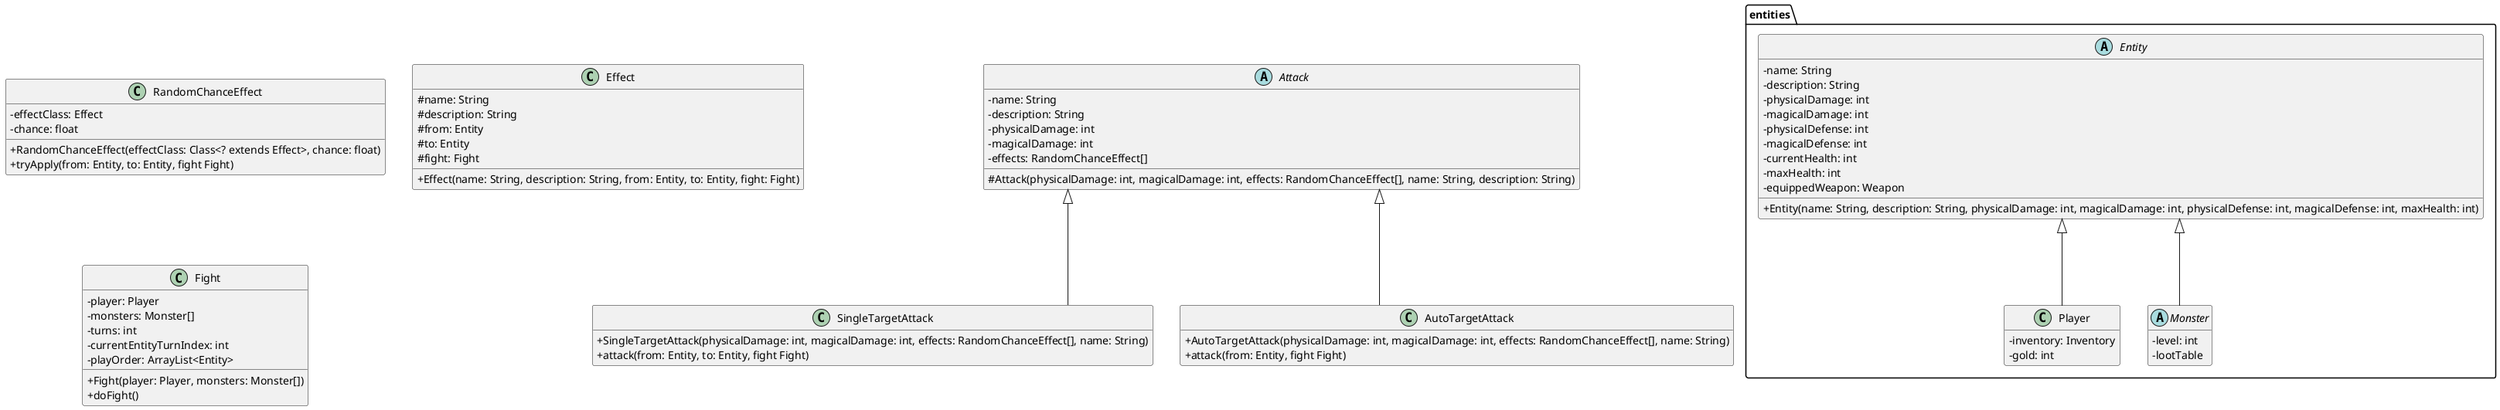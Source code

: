 @startuml
skinparam classAttributeIconSize 0
skinparam linetype ortho
hide empty methods
hide empty attributes

package entities {
    abstract class Entity {
        -name: String
        -description: String
        -physicalDamage: int
        -magicalDamage: int
        -physicalDefense: int
        -magicalDefense: int
        -currentHealth: int
        -maxHealth: int
        -equippedWeapon: Weapon
        +Entity(name: String, description: String, physicalDamage: int, magicalDamage: int, physicalDefense: int, magicalDefense: int, maxHealth: int)
    }

    class Player extends Entity {
        -inventory: Inventory
        -gold: int
    }

    abstract class Monster extends Entity {
        -level: int
        -lootTable
    }
}

abstract class Attack {
    -name: String
    -description: String
    -physicalDamage: int
    -magicalDamage: int
    -effects: RandomChanceEffect[]
    #Attack(physicalDamage: int, magicalDamage: int, effects: RandomChanceEffect[], name: String, description: String)
}

class SingleTargetAttack extends Attack {
    +SingleTargetAttack(physicalDamage: int, magicalDamage: int, effects: RandomChanceEffect[], name: String)
    +attack(from: Entity, to: Entity, fight Fight)
}

class AutoTargetAttack extends Attack {
    +AutoTargetAttack(physicalDamage: int, magicalDamage: int, effects: RandomChanceEffect[], name: String)
    +attack(from: Entity, fight Fight)
}

class RandomChanceEffect {
    -effectClass: Effect
    -chance: float
    +RandomChanceEffect(effectClass: Class<? extends Effect>, chance: float)
    +tryApply(from: Entity, to: Entity, fight Fight)
}

class Effect {
    #name: String
    #description: String
    #from: Entity
    #to: Entity
    #fight: Fight
    +Effect(name: String, description: String, from: Entity, to: Entity, fight: Fight)
}

class Fight {
    -player: Player
    -monsters: Monster[]
    -turns: int
    -currentEntityTurnIndex: int
    -playOrder: ArrayList<Entity>
    +Fight(player: Player, monsters: Monster[])
    +doFight()
}

@enduml